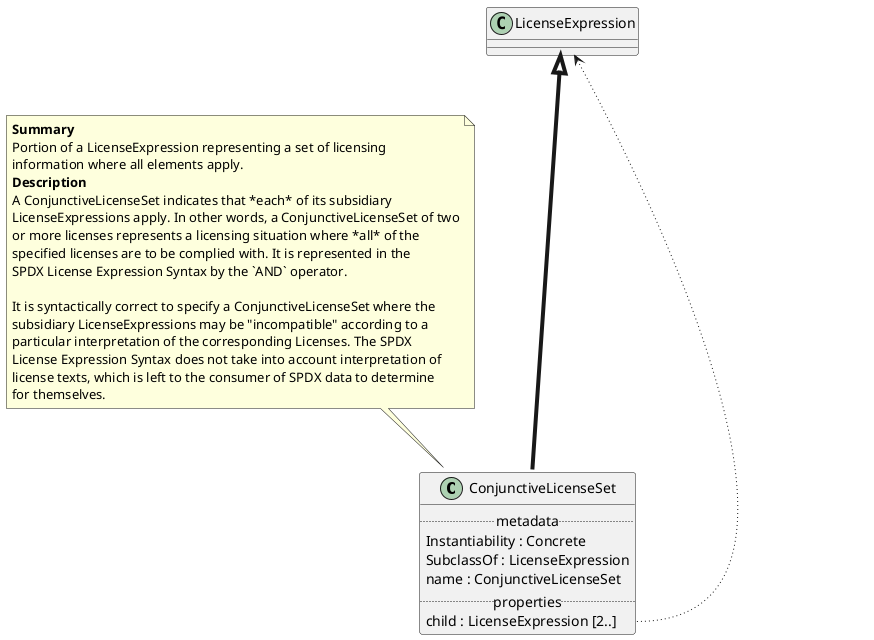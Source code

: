 @startuml
class ConjunctiveLicenseSet {
.. metadata ..
    Instantiability : Concrete
    SubclassOf : LicenseExpression
    name : ConjunctiveLicenseSet
.. properties ..
    child : LicenseExpression [2..]
}
note top of ConjunctiveLicenseSet
<b>Summary</b>
Portion of a LicenseExpression representing a set of licensing
information where all elements apply.
<b>Description</b>
A ConjunctiveLicenseSet indicates that *each* of its subsidiary
LicenseExpressions apply. In other words, a ConjunctiveLicenseSet of two
or more licenses represents a licensing situation where *all* of the
specified licenses are to be complied with. It is represented in the
SPDX License Expression Syntax by the `AND` operator.

It is syntactically correct to specify a ConjunctiveLicenseSet where the
subsidiary LicenseExpressions may be "incompatible" according to a
particular interpretation of the corresponding Licenses. The SPDX
License Expression Syntax does not take into account interpretation of
license texts, which is left to the consumer of SPDX data to determine
for themselves.
end note
"LicenseExpression" <|-[thickness=4]- "ConjunctiveLicenseSet"
"LicenseExpression" <-[dotted]-- "ConjunctiveLicenseSet::child"
@enduml
